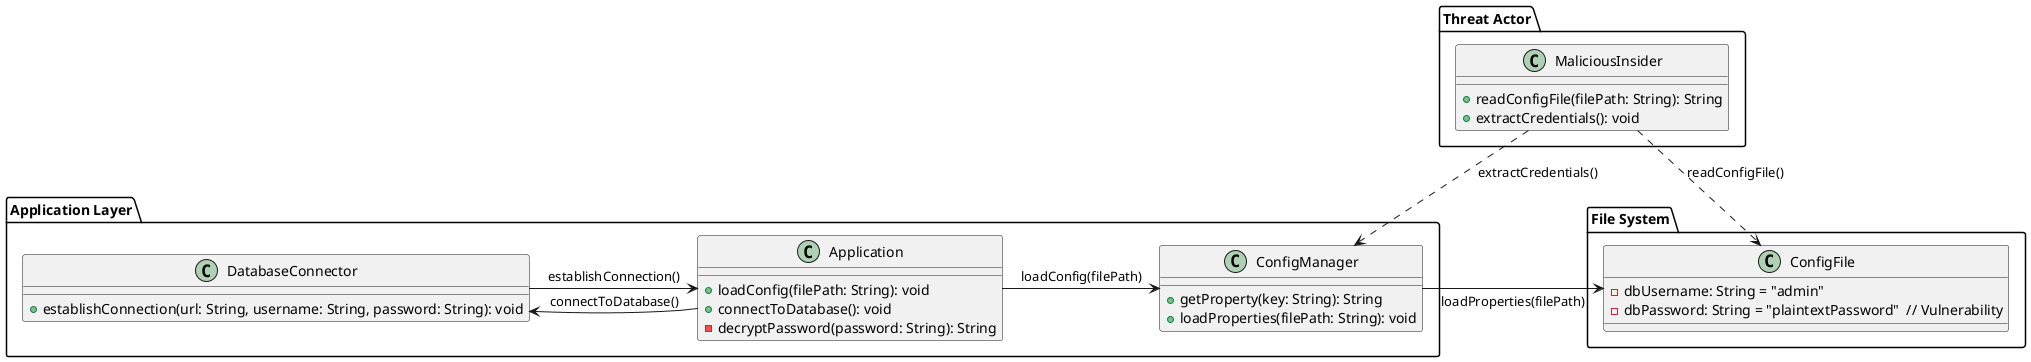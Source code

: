 @startuml "apache Nifi CVE-2018-7750"
package "Application Layer" {
  class Application {
    +loadConfig(filePath: String): void
    +connectToDatabase(): void
    -decryptPassword(password: String): String
  }

  class ConfigManager {
    +getProperty(key: String): String
    +loadProperties(filePath: String): void
  }

  class DatabaseConnector {
    +establishConnection(url: String, username: String, password: String): void
  }
}

package "File System" {
  class ConfigFile {
    -dbUsername: String = "admin"
    -dbPassword: String = "plaintextPassword"  // Vulnerability
  }
}

package "Threat Actor" {
  class MaliciousInsider {
    +readConfigFile(filePath: String): String
    +extractCredentials(): void
  }
}

Application -> ConfigManager : loadConfig(filePath)
ConfigManager -> ConfigFile : loadProperties(filePath)
Application -> DatabaseConnector : connectToDatabase()
DatabaseConnector --> Application : establishConnection()
MaliciousInsider ..> ConfigFile : readConfigFile()
MaliciousInsider ..> ConfigManager : extractCredentials()
